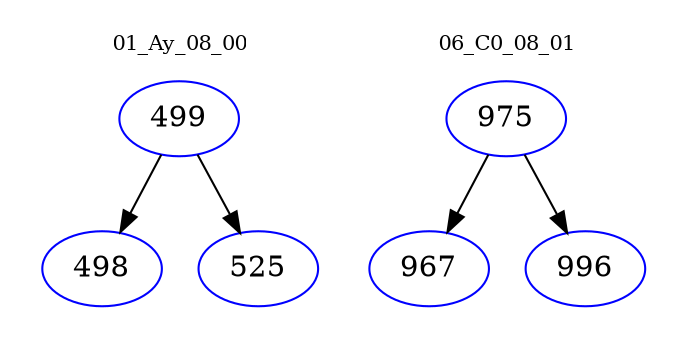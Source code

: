 digraph{
subgraph cluster_0 {
color = white
label = "01_Ay_08_00";
fontsize=10;
T0_499 [label="499", color="blue"]
T0_499 -> T0_498 [color="black"]
T0_498 [label="498", color="blue"]
T0_499 -> T0_525 [color="black"]
T0_525 [label="525", color="blue"]
}
subgraph cluster_1 {
color = white
label = "06_C0_08_01";
fontsize=10;
T1_975 [label="975", color="blue"]
T1_975 -> T1_967 [color="black"]
T1_967 [label="967", color="blue"]
T1_975 -> T1_996 [color="black"]
T1_996 [label="996", color="blue"]
}
}
